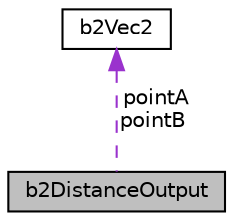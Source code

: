 digraph "b2DistanceOutput"
{
 // LATEX_PDF_SIZE
  edge [fontname="Helvetica",fontsize="10",labelfontname="Helvetica",labelfontsize="10"];
  node [fontname="Helvetica",fontsize="10",shape=record];
  Node1 [label="b2DistanceOutput",height=0.2,width=0.4,color="black", fillcolor="grey75", style="filled", fontcolor="black",tooltip="Output for b2Distance."];
  Node2 -> Node1 [dir="back",color="darkorchid3",fontsize="10",style="dashed",label=" pointA\npointB" ,fontname="Helvetica"];
  Node2 [label="b2Vec2",height=0.2,width=0.4,color="black", fillcolor="white", style="filled",URL="$structb2Vec2.html",tooltip="A 2D column vector."];
}
